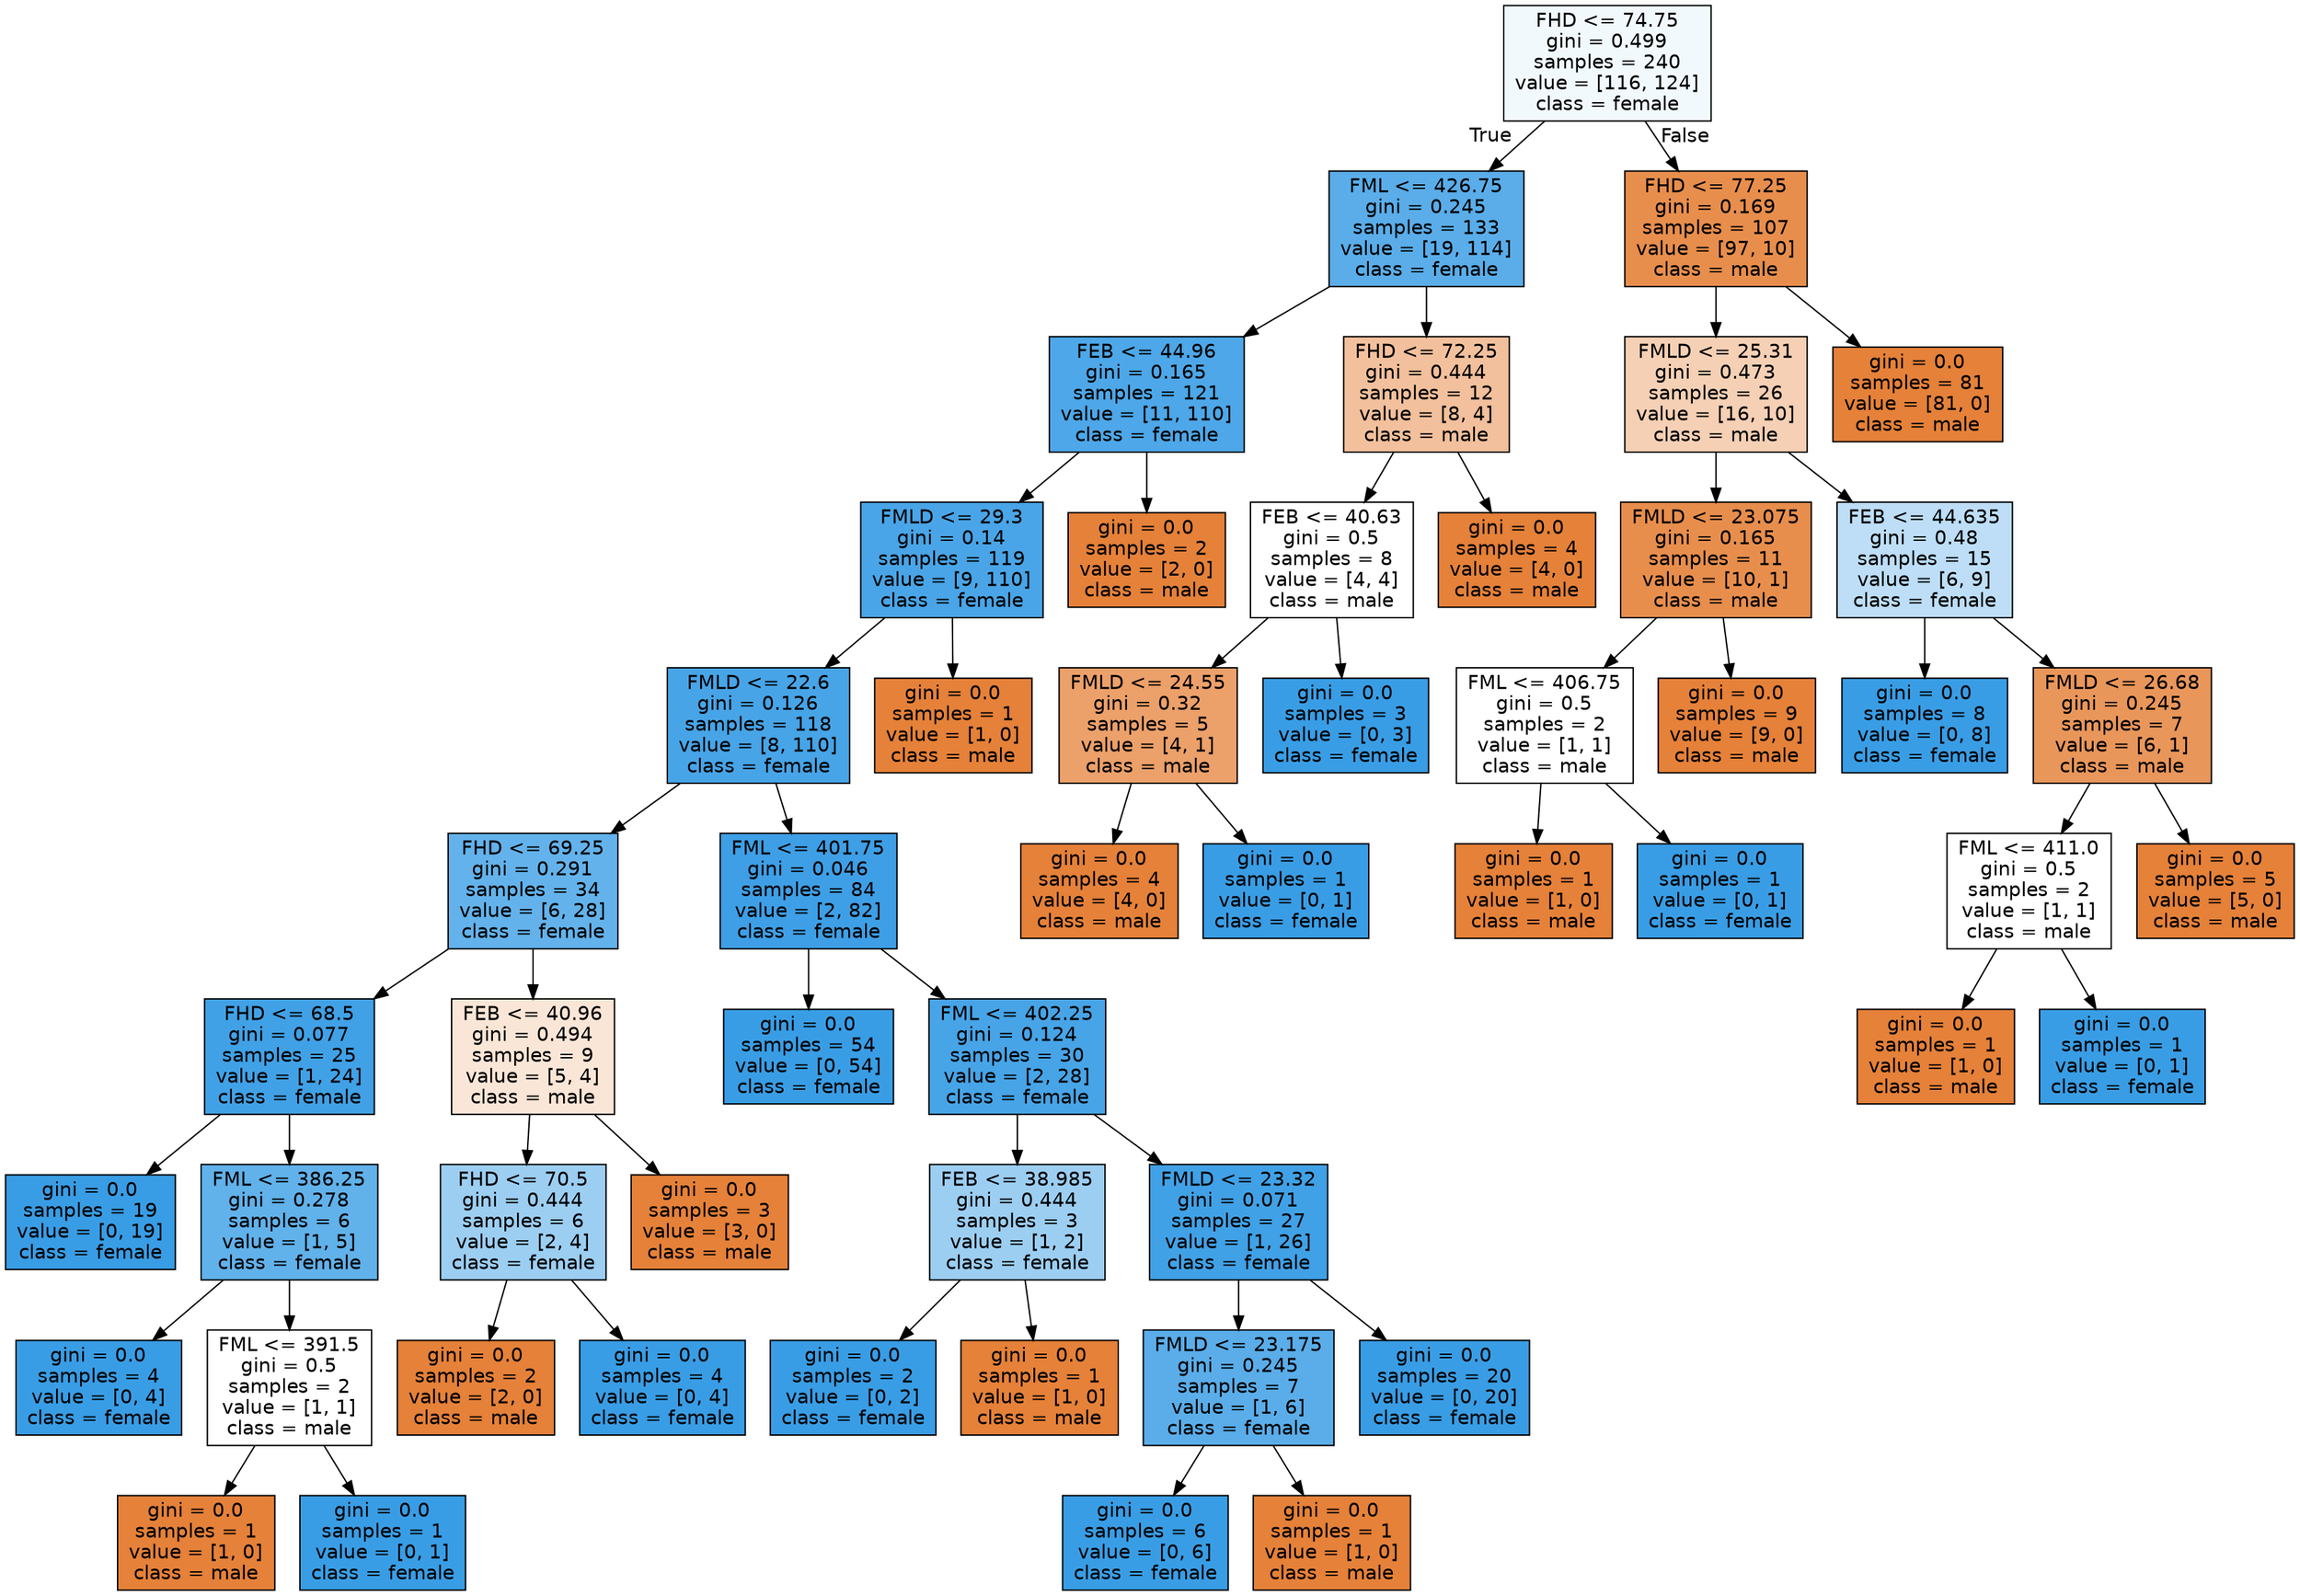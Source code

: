 digraph Tree {
node [shape=box, style="filled", color="black", fontname="helvetica"] ;
edge [fontname="helvetica"] ;
0 [label="FHD <= 74.75\ngini = 0.499\nsamples = 240\nvalue = [116, 124]\nclass = female", fillcolor="#f2f9fd"] ;
1 [label="FML <= 426.75\ngini = 0.245\nsamples = 133\nvalue = [19, 114]\nclass = female", fillcolor="#5aade9"] ;
0 -> 1 [labeldistance=2.5, labelangle=45, headlabel="True"] ;
2 [label="FEB <= 44.96\ngini = 0.165\nsamples = 121\nvalue = [11, 110]\nclass = female", fillcolor="#4da7e8"] ;
1 -> 2 ;
3 [label="FMLD <= 29.3\ngini = 0.14\nsamples = 119\nvalue = [9, 110]\nclass = female", fillcolor="#49a5e7"] ;
2 -> 3 ;
4 [label="FMLD <= 22.6\ngini = 0.126\nsamples = 118\nvalue = [8, 110]\nclass = female", fillcolor="#47a4e7"] ;
3 -> 4 ;
5 [label="FHD <= 69.25\ngini = 0.291\nsamples = 34\nvalue = [6, 28]\nclass = female", fillcolor="#63b2eb"] ;
4 -> 5 ;
6 [label="FHD <= 68.5\ngini = 0.077\nsamples = 25\nvalue = [1, 24]\nclass = female", fillcolor="#41a1e6"] ;
5 -> 6 ;
7 [label="gini = 0.0\nsamples = 19\nvalue = [0, 19]\nclass = female", fillcolor="#399de5"] ;
6 -> 7 ;
8 [label="FML <= 386.25\ngini = 0.278\nsamples = 6\nvalue = [1, 5]\nclass = female", fillcolor="#61b1ea"] ;
6 -> 8 ;
9 [label="gini = 0.0\nsamples = 4\nvalue = [0, 4]\nclass = female", fillcolor="#399de5"] ;
8 -> 9 ;
10 [label="FML <= 391.5\ngini = 0.5\nsamples = 2\nvalue = [1, 1]\nclass = male", fillcolor="#ffffff"] ;
8 -> 10 ;
11 [label="gini = 0.0\nsamples = 1\nvalue = [1, 0]\nclass = male", fillcolor="#e58139"] ;
10 -> 11 ;
12 [label="gini = 0.0\nsamples = 1\nvalue = [0, 1]\nclass = female", fillcolor="#399de5"] ;
10 -> 12 ;
13 [label="FEB <= 40.96\ngini = 0.494\nsamples = 9\nvalue = [5, 4]\nclass = male", fillcolor="#fae6d7"] ;
5 -> 13 ;
14 [label="FHD <= 70.5\ngini = 0.444\nsamples = 6\nvalue = [2, 4]\nclass = female", fillcolor="#9ccef2"] ;
13 -> 14 ;
15 [label="gini = 0.0\nsamples = 2\nvalue = [2, 0]\nclass = male", fillcolor="#e58139"] ;
14 -> 15 ;
16 [label="gini = 0.0\nsamples = 4\nvalue = [0, 4]\nclass = female", fillcolor="#399de5"] ;
14 -> 16 ;
17 [label="gini = 0.0\nsamples = 3\nvalue = [3, 0]\nclass = male", fillcolor="#e58139"] ;
13 -> 17 ;
18 [label="FML <= 401.75\ngini = 0.046\nsamples = 84\nvalue = [2, 82]\nclass = female", fillcolor="#3e9fe6"] ;
4 -> 18 ;
19 [label="gini = 0.0\nsamples = 54\nvalue = [0, 54]\nclass = female", fillcolor="#399de5"] ;
18 -> 19 ;
20 [label="FML <= 402.25\ngini = 0.124\nsamples = 30\nvalue = [2, 28]\nclass = female", fillcolor="#47a4e7"] ;
18 -> 20 ;
21 [label="FEB <= 38.985\ngini = 0.444\nsamples = 3\nvalue = [1, 2]\nclass = female", fillcolor="#9ccef2"] ;
20 -> 21 ;
22 [label="gini = 0.0\nsamples = 2\nvalue = [0, 2]\nclass = female", fillcolor="#399de5"] ;
21 -> 22 ;
23 [label="gini = 0.0\nsamples = 1\nvalue = [1, 0]\nclass = male", fillcolor="#e58139"] ;
21 -> 23 ;
24 [label="FMLD <= 23.32\ngini = 0.071\nsamples = 27\nvalue = [1, 26]\nclass = female", fillcolor="#41a1e6"] ;
20 -> 24 ;
25 [label="FMLD <= 23.175\ngini = 0.245\nsamples = 7\nvalue = [1, 6]\nclass = female", fillcolor="#5aade9"] ;
24 -> 25 ;
26 [label="gini = 0.0\nsamples = 6\nvalue = [0, 6]\nclass = female", fillcolor="#399de5"] ;
25 -> 26 ;
27 [label="gini = 0.0\nsamples = 1\nvalue = [1, 0]\nclass = male", fillcolor="#e58139"] ;
25 -> 27 ;
28 [label="gini = 0.0\nsamples = 20\nvalue = [0, 20]\nclass = female", fillcolor="#399de5"] ;
24 -> 28 ;
29 [label="gini = 0.0\nsamples = 1\nvalue = [1, 0]\nclass = male", fillcolor="#e58139"] ;
3 -> 29 ;
30 [label="gini = 0.0\nsamples = 2\nvalue = [2, 0]\nclass = male", fillcolor="#e58139"] ;
2 -> 30 ;
31 [label="FHD <= 72.25\ngini = 0.444\nsamples = 12\nvalue = [8, 4]\nclass = male", fillcolor="#f2c09c"] ;
1 -> 31 ;
32 [label="FEB <= 40.63\ngini = 0.5\nsamples = 8\nvalue = [4, 4]\nclass = male", fillcolor="#ffffff"] ;
31 -> 32 ;
33 [label="FMLD <= 24.55\ngini = 0.32\nsamples = 5\nvalue = [4, 1]\nclass = male", fillcolor="#eca06a"] ;
32 -> 33 ;
34 [label="gini = 0.0\nsamples = 4\nvalue = [4, 0]\nclass = male", fillcolor="#e58139"] ;
33 -> 34 ;
35 [label="gini = 0.0\nsamples = 1\nvalue = [0, 1]\nclass = female", fillcolor="#399de5"] ;
33 -> 35 ;
36 [label="gini = 0.0\nsamples = 3\nvalue = [0, 3]\nclass = female", fillcolor="#399de5"] ;
32 -> 36 ;
37 [label="gini = 0.0\nsamples = 4\nvalue = [4, 0]\nclass = male", fillcolor="#e58139"] ;
31 -> 37 ;
38 [label="FHD <= 77.25\ngini = 0.169\nsamples = 107\nvalue = [97, 10]\nclass = male", fillcolor="#e88e4d"] ;
0 -> 38 [labeldistance=2.5, labelangle=-45, headlabel="False"] ;
39 [label="FMLD <= 25.31\ngini = 0.473\nsamples = 26\nvalue = [16, 10]\nclass = male", fillcolor="#f5d0b5"] ;
38 -> 39 ;
40 [label="FMLD <= 23.075\ngini = 0.165\nsamples = 11\nvalue = [10, 1]\nclass = male", fillcolor="#e88e4d"] ;
39 -> 40 ;
41 [label="FML <= 406.75\ngini = 0.5\nsamples = 2\nvalue = [1, 1]\nclass = male", fillcolor="#ffffff"] ;
40 -> 41 ;
42 [label="gini = 0.0\nsamples = 1\nvalue = [1, 0]\nclass = male", fillcolor="#e58139"] ;
41 -> 42 ;
43 [label="gini = 0.0\nsamples = 1\nvalue = [0, 1]\nclass = female", fillcolor="#399de5"] ;
41 -> 43 ;
44 [label="gini = 0.0\nsamples = 9\nvalue = [9, 0]\nclass = male", fillcolor="#e58139"] ;
40 -> 44 ;
45 [label="FEB <= 44.635\ngini = 0.48\nsamples = 15\nvalue = [6, 9]\nclass = female", fillcolor="#bddef6"] ;
39 -> 45 ;
46 [label="gini = 0.0\nsamples = 8\nvalue = [0, 8]\nclass = female", fillcolor="#399de5"] ;
45 -> 46 ;
47 [label="FMLD <= 26.68\ngini = 0.245\nsamples = 7\nvalue = [6, 1]\nclass = male", fillcolor="#e9965a"] ;
45 -> 47 ;
48 [label="FML <= 411.0\ngini = 0.5\nsamples = 2\nvalue = [1, 1]\nclass = male", fillcolor="#ffffff"] ;
47 -> 48 ;
49 [label="gini = 0.0\nsamples = 1\nvalue = [1, 0]\nclass = male", fillcolor="#e58139"] ;
48 -> 49 ;
50 [label="gini = 0.0\nsamples = 1\nvalue = [0, 1]\nclass = female", fillcolor="#399de5"] ;
48 -> 50 ;
51 [label="gini = 0.0\nsamples = 5\nvalue = [5, 0]\nclass = male", fillcolor="#e58139"] ;
47 -> 51 ;
52 [label="gini = 0.0\nsamples = 81\nvalue = [81, 0]\nclass = male", fillcolor="#e58139"] ;
38 -> 52 ;
}